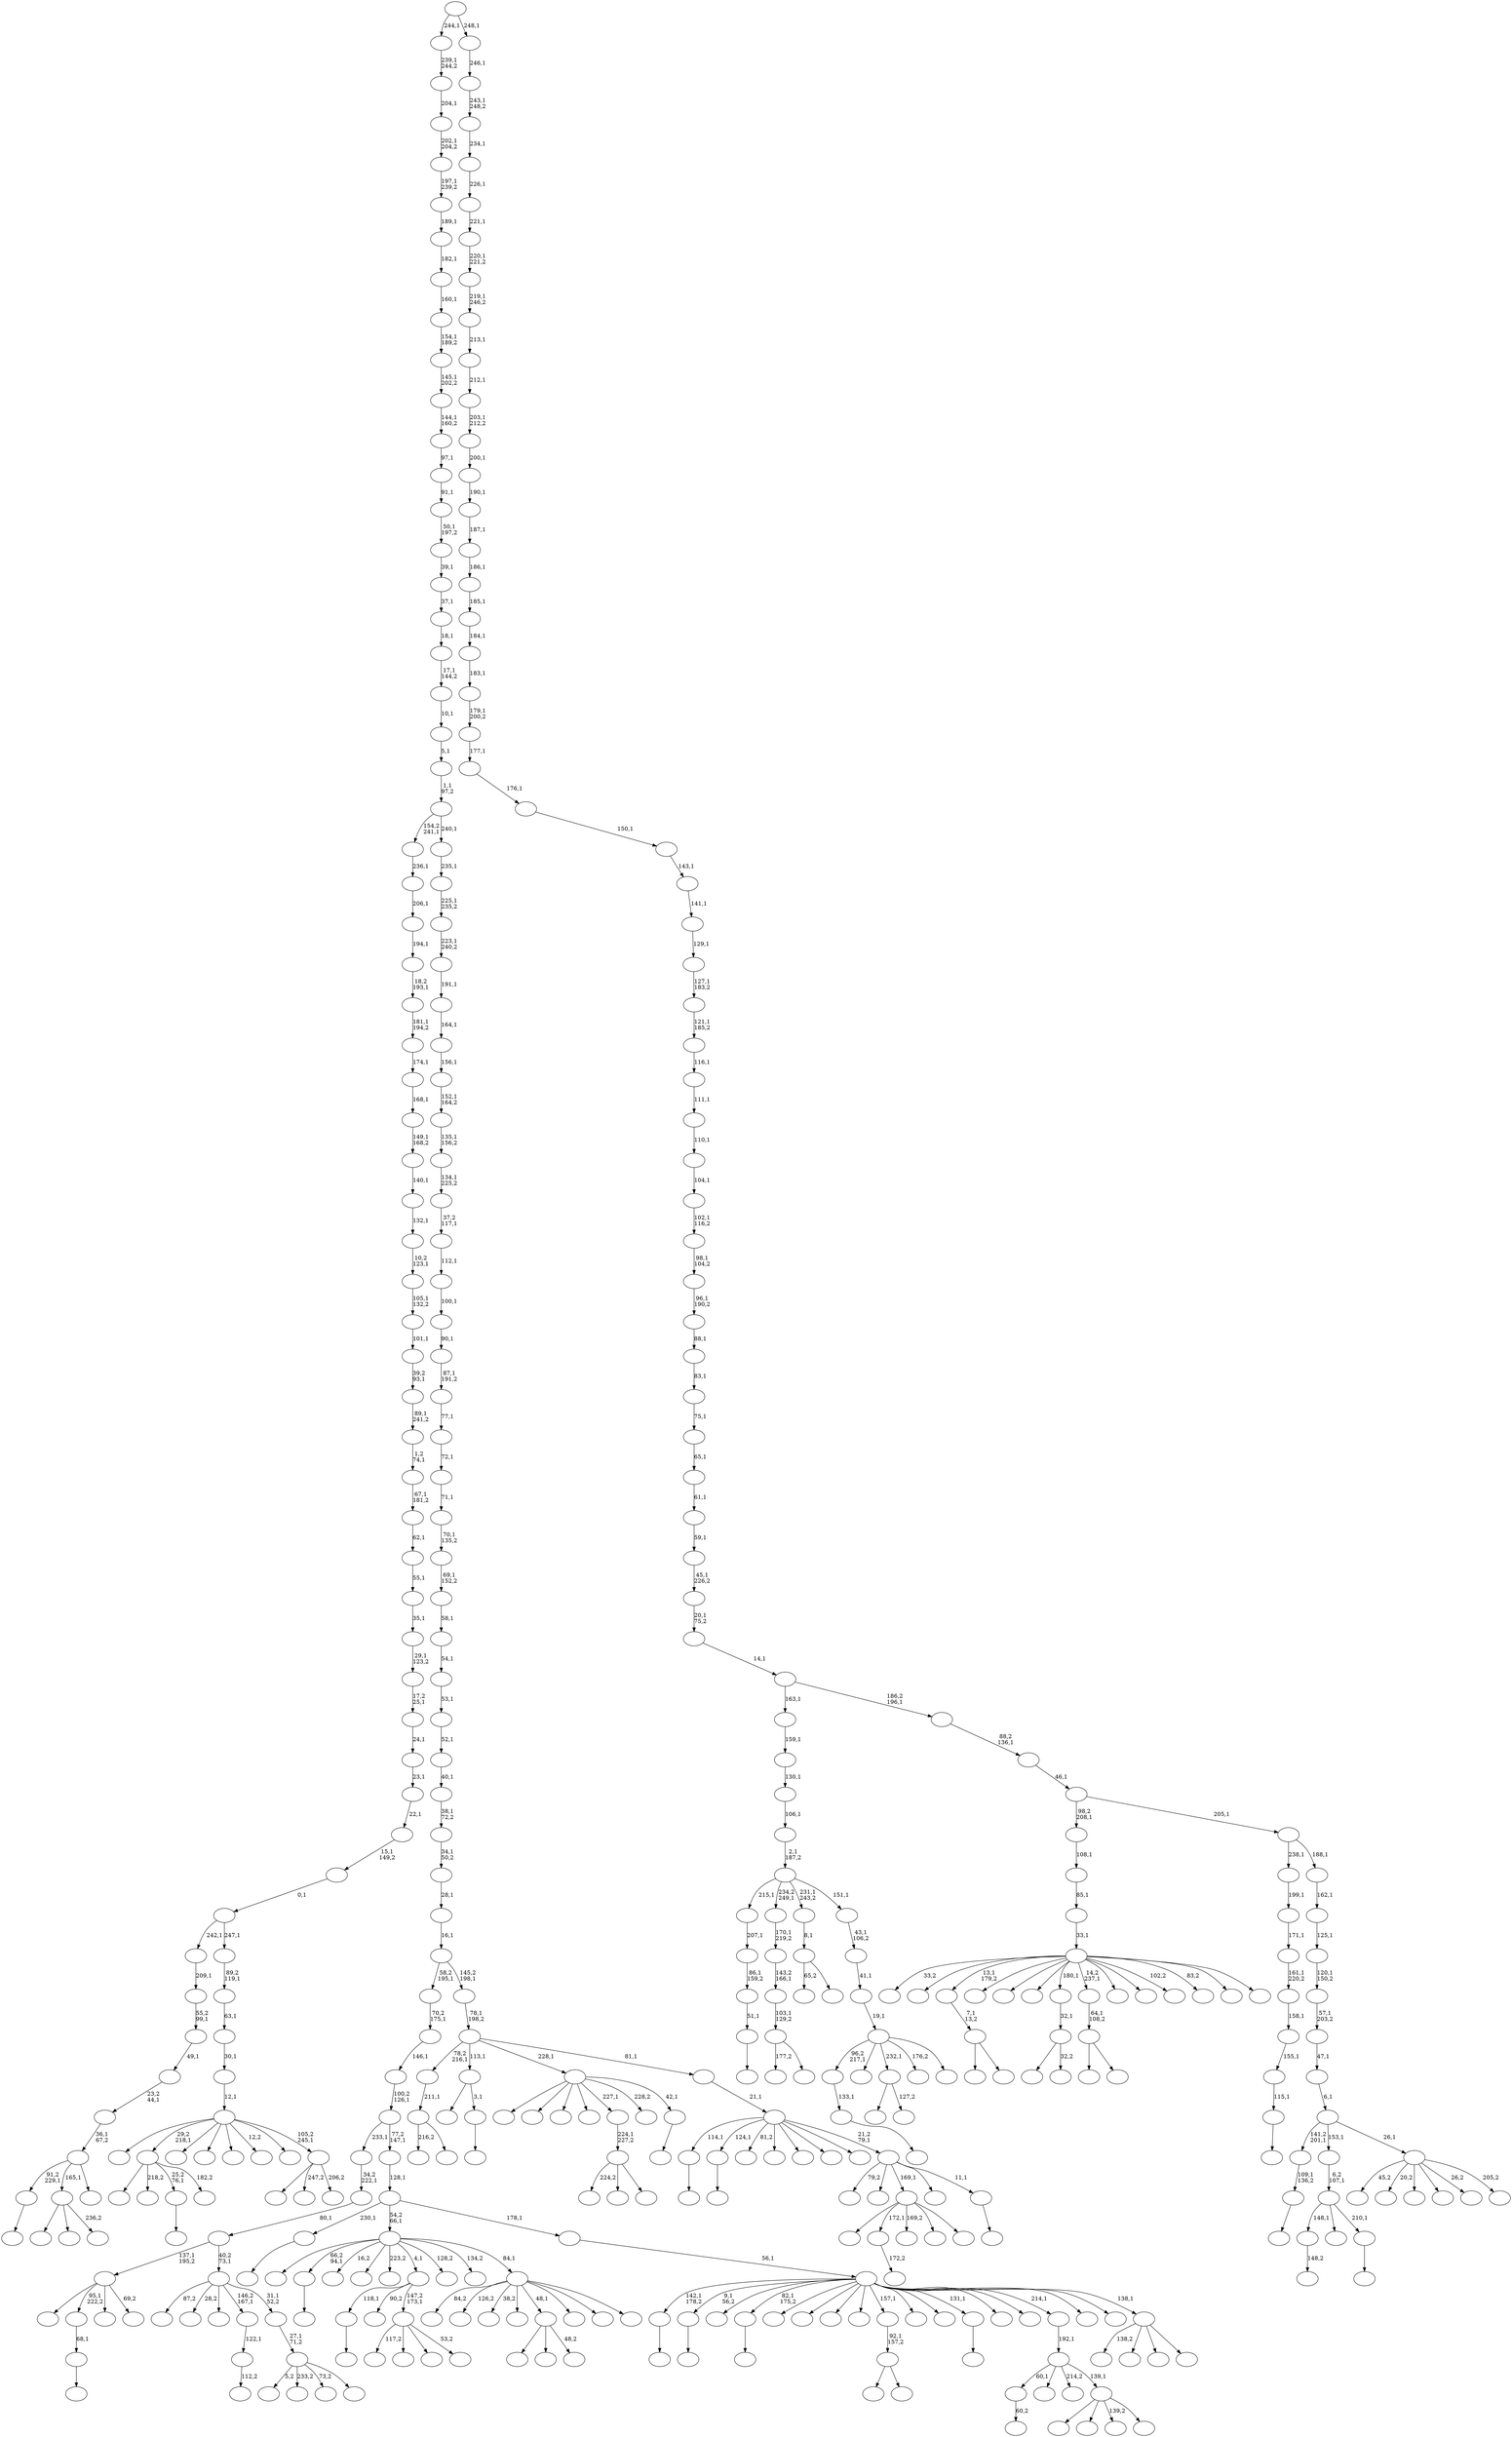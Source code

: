 digraph T {
	400 [label=""]
	399 [label=""]
	398 [label=""]
	397 [label=""]
	396 [label=""]
	395 [label=""]
	394 [label=""]
	393 [label=""]
	392 [label=""]
	391 [label=""]
	390 [label=""]
	389 [label=""]
	388 [label=""]
	387 [label=""]
	386 [label=""]
	385 [label=""]
	384 [label=""]
	383 [label=""]
	382 [label=""]
	381 [label=""]
	380 [label=""]
	379 [label=""]
	378 [label=""]
	377 [label=""]
	376 [label=""]
	375 [label=""]
	374 [label=""]
	373 [label=""]
	372 [label=""]
	371 [label=""]
	370 [label=""]
	369 [label=""]
	368 [label=""]
	367 [label=""]
	366 [label=""]
	365 [label=""]
	364 [label=""]
	363 [label=""]
	362 [label=""]
	361 [label=""]
	360 [label=""]
	359 [label=""]
	358 [label=""]
	357 [label=""]
	356 [label=""]
	355 [label=""]
	354 [label=""]
	353 [label=""]
	352 [label=""]
	351 [label=""]
	350 [label=""]
	349 [label=""]
	348 [label=""]
	347 [label=""]
	346 [label=""]
	345 [label=""]
	344 [label=""]
	343 [label=""]
	342 [label=""]
	341 [label=""]
	340 [label=""]
	339 [label=""]
	338 [label=""]
	337 [label=""]
	336 [label=""]
	335 [label=""]
	334 [label=""]
	333 [label=""]
	332 [label=""]
	331 [label=""]
	330 [label=""]
	329 [label=""]
	328 [label=""]
	327 [label=""]
	326 [label=""]
	325 [label=""]
	324 [label=""]
	323 [label=""]
	322 [label=""]
	321 [label=""]
	320 [label=""]
	319 [label=""]
	318 [label=""]
	317 [label=""]
	316 [label=""]
	315 [label=""]
	314 [label=""]
	313 [label=""]
	312 [label=""]
	311 [label=""]
	310 [label=""]
	309 [label=""]
	308 [label=""]
	307 [label=""]
	306 [label=""]
	305 [label=""]
	304 [label=""]
	303 [label=""]
	302 [label=""]
	301 [label=""]
	300 [label=""]
	299 [label=""]
	298 [label=""]
	297 [label=""]
	296 [label=""]
	295 [label=""]
	294 [label=""]
	293 [label=""]
	292 [label=""]
	291 [label=""]
	290 [label=""]
	289 [label=""]
	288 [label=""]
	287 [label=""]
	286 [label=""]
	285 [label=""]
	284 [label=""]
	283 [label=""]
	282 [label=""]
	281 [label=""]
	280 [label=""]
	279 [label=""]
	278 [label=""]
	277 [label=""]
	276 [label=""]
	275 [label=""]
	274 [label=""]
	273 [label=""]
	272 [label=""]
	271 [label=""]
	270 [label=""]
	269 [label=""]
	268 [label=""]
	267 [label=""]
	266 [label=""]
	265 [label=""]
	264 [label=""]
	263 [label=""]
	262 [label=""]
	261 [label=""]
	260 [label=""]
	259 [label=""]
	258 [label=""]
	257 [label=""]
	256 [label=""]
	255 [label=""]
	254 [label=""]
	253 [label=""]
	252 [label=""]
	251 [label=""]
	250 [label=""]
	249 [label=""]
	248 [label=""]
	247 [label=""]
	246 [label=""]
	245 [label=""]
	244 [label=""]
	243 [label=""]
	242 [label=""]
	241 [label=""]
	240 [label=""]
	239 [label=""]
	238 [label=""]
	237 [label=""]
	236 [label=""]
	235 [label=""]
	234 [label=""]
	233 [label=""]
	232 [label=""]
	231 [label=""]
	230 [label=""]
	229 [label=""]
	228 [label=""]
	227 [label=""]
	226 [label=""]
	225 [label=""]
	224 [label=""]
	223 [label=""]
	222 [label=""]
	221 [label=""]
	220 [label=""]
	219 [label=""]
	218 [label=""]
	217 [label=""]
	216 [label=""]
	215 [label=""]
	214 [label=""]
	213 [label=""]
	212 [label=""]
	211 [label=""]
	210 [label=""]
	209 [label=""]
	208 [label=""]
	207 [label=""]
	206 [label=""]
	205 [label=""]
	204 [label=""]
	203 [label=""]
	202 [label=""]
	201 [label=""]
	200 [label=""]
	199 [label=""]
	198 [label=""]
	197 [label=""]
	196 [label=""]
	195 [label=""]
	194 [label=""]
	193 [label=""]
	192 [label=""]
	191 [label=""]
	190 [label=""]
	189 [label=""]
	188 [label=""]
	187 [label=""]
	186 [label=""]
	185 [label=""]
	184 [label=""]
	183 [label=""]
	182 [label=""]
	181 [label=""]
	180 [label=""]
	179 [label=""]
	178 [label=""]
	177 [label=""]
	176 [label=""]
	175 [label=""]
	174 [label=""]
	173 [label=""]
	172 [label=""]
	171 [label=""]
	170 [label=""]
	169 [label=""]
	168 [label=""]
	167 [label=""]
	166 [label=""]
	165 [label=""]
	164 [label=""]
	163 [label=""]
	162 [label=""]
	161 [label=""]
	160 [label=""]
	159 [label=""]
	158 [label=""]
	157 [label=""]
	156 [label=""]
	155 [label=""]
	154 [label=""]
	153 [label=""]
	152 [label=""]
	151 [label=""]
	150 [label=""]
	149 [label=""]
	148 [label=""]
	147 [label=""]
	146 [label=""]
	145 [label=""]
	144 [label=""]
	143 [label=""]
	142 [label=""]
	141 [label=""]
	140 [label=""]
	139 [label=""]
	138 [label=""]
	137 [label=""]
	136 [label=""]
	135 [label=""]
	134 [label=""]
	133 [label=""]
	132 [label=""]
	131 [label=""]
	130 [label=""]
	129 [label=""]
	128 [label=""]
	127 [label=""]
	126 [label=""]
	125 [label=""]
	124 [label=""]
	123 [label=""]
	122 [label=""]
	121 [label=""]
	120 [label=""]
	119 [label=""]
	118 [label=""]
	117 [label=""]
	116 [label=""]
	115 [label=""]
	114 [label=""]
	113 [label=""]
	112 [label=""]
	111 [label=""]
	110 [label=""]
	109 [label=""]
	108 [label=""]
	107 [label=""]
	106 [label=""]
	105 [label=""]
	104 [label=""]
	103 [label=""]
	102 [label=""]
	101 [label=""]
	100 [label=""]
	99 [label=""]
	98 [label=""]
	97 [label=""]
	96 [label=""]
	95 [label=""]
	94 [label=""]
	93 [label=""]
	92 [label=""]
	91 [label=""]
	90 [label=""]
	89 [label=""]
	88 [label=""]
	87 [label=""]
	86 [label=""]
	85 [label=""]
	84 [label=""]
	83 [label=""]
	82 [label=""]
	81 [label=""]
	80 [label=""]
	79 [label=""]
	78 [label=""]
	77 [label=""]
	76 [label=""]
	75 [label=""]
	74 [label=""]
	73 [label=""]
	72 [label=""]
	71 [label=""]
	70 [label=""]
	69 [label=""]
	68 [label=""]
	67 [label=""]
	66 [label=""]
	65 [label=""]
	64 [label=""]
	63 [label=""]
	62 [label=""]
	61 [label=""]
	60 [label=""]
	59 [label=""]
	58 [label=""]
	57 [label=""]
	56 [label=""]
	55 [label=""]
	54 [label=""]
	53 [label=""]
	52 [label=""]
	51 [label=""]
	50 [label=""]
	49 [label=""]
	48 [label=""]
	47 [label=""]
	46 [label=""]
	45 [label=""]
	44 [label=""]
	43 [label=""]
	42 [label=""]
	41 [label=""]
	40 [label=""]
	39 [label=""]
	38 [label=""]
	37 [label=""]
	36 [label=""]
	35 [label=""]
	34 [label=""]
	33 [label=""]
	32 [label=""]
	31 [label=""]
	30 [label=""]
	29 [label=""]
	28 [label=""]
	27 [label=""]
	26 [label=""]
	25 [label=""]
	24 [label=""]
	23 [label=""]
	22 [label=""]
	21 [label=""]
	20 [label=""]
	19 [label=""]
	18 [label=""]
	17 [label=""]
	16 [label=""]
	15 [label=""]
	14 [label=""]
	13 [label=""]
	12 [label=""]
	11 [label=""]
	10 [label=""]
	9 [label=""]
	8 [label=""]
	7 [label=""]
	6 [label=""]
	5 [label=""]
	4 [label=""]
	3 [label=""]
	2 [label=""]
	1 [label=""]
	0 [label=""]
	399 -> 400 [label=""]
	397 -> 398 [label=""]
	396 -> 397 [label="51,1"]
	395 -> 396 [label="86,1\n159,2"]
	394 -> 395 [label="207,1"]
	386 -> 387 [label="148,2"]
	380 -> 381 [label=""]
	379 -> 380 [label="115,1"]
	378 -> 379 [label="155,1"]
	377 -> 378 [label="158,1"]
	376 -> 377 [label="161,1\n220,2"]
	375 -> 376 [label="171,1"]
	374 -> 375 [label="199,1"]
	372 -> 383 [label=""]
	372 -> 373 [label=""]
	371 -> 372 [label="7,1\n13,2"]
	369 -> 370 [label=""]
	366 -> 367 [label="60,2"]
	363 -> 364 [label=""]
	360 -> 361 [label=""]
	345 -> 346 [label=""]
	343 -> 344 [label=""]
	341 -> 342 [label=""]
	337 -> 338 [label=""]
	336 -> 337 [label="68,1"]
	333 -> 334 [label=""]
	332 -> 333 [label="109,1\n136,2"]
	330 -> 331 [label=""]
	320 -> 321 [label=""]
	317 -> 392 [label=""]
	317 -> 365 [label=""]
	317 -> 318 [label="236,2"]
	303 -> 360 [label="91,2\n229,1"]
	303 -> 317 [label="165,1"]
	303 -> 304 [label=""]
	302 -> 303 [label="36,1\n67,2"]
	301 -> 302 [label="23,2\n44,1"]
	300 -> 301 [label="49,1"]
	299 -> 300 [label="55,2\n99,1"]
	298 -> 299 [label="209,1"]
	296 -> 297 [label="172,2"]
	294 -> 295 [label=""]
	293 -> 294 [label="133,1"]
	287 -> 384 [label="177,2"]
	287 -> 288 [label=""]
	286 -> 287 [label="103,1\n129,2"]
	285 -> 286 [label="143,2\n166,1"]
	284 -> 285 [label="170,1\n219,2"]
	276 -> 357 [label=""]
	276 -> 277 [label="32,2"]
	275 -> 276 [label="32,1"]
	273 -> 307 [label=""]
	273 -> 274 [label=""]
	272 -> 273 [label="92,1\n157,2"]
	270 -> 390 [label="65,2"]
	270 -> 271 [label=""]
	269 -> 270 [label="8,1"]
	267 -> 385 [label="224,2"]
	267 -> 326 [label=""]
	267 -> 268 [label=""]
	266 -> 267 [label="224,1\n227,2"]
	263 -> 352 [label="117,2"]
	263 -> 349 [label=""]
	263 -> 280 [label=""]
	263 -> 264 [label="53,2"]
	262 -> 343 [label="118,1"]
	262 -> 315 [label="90,2"]
	262 -> 263 [label="147,2\n173,1"]
	260 -> 348 [label=""]
	260 -> 328 [label="218,2"]
	260 -> 320 [label="25,2\n76,1"]
	260 -> 261 [label="182,2"]
	250 -> 309 [label=""]
	250 -> 251 [label=""]
	249 -> 250 [label="64,1\n108,2"]
	247 -> 248 [label="112,2"]
	246 -> 247 [label="122,1"]
	242 -> 312 [label="216,2"]
	242 -> 243 [label=""]
	241 -> 242 [label="211,1"]
	234 -> 235 [label=""]
	232 -> 351 [label=""]
	232 -> 347 [label=""]
	232 -> 233 [label="48,2"]
	230 -> 368 [label=""]
	230 -> 296 [label="172,1"]
	230 -> 291 [label="169,2"]
	230 -> 259 [label=""]
	230 -> 231 [label=""]
	226 -> 313 [label=""]
	226 -> 227 [label="127,2"]
	219 -> 220 [label=""]
	218 -> 329 [label=""]
	218 -> 219 [label="3,1"]
	214 -> 355 [label=""]
	214 -> 336 [label="95,1\n222,2"]
	214 -> 281 [label=""]
	214 -> 215 [label="69,2"]
	209 -> 210 [label=""]
	203 -> 255 [label="5,2"]
	203 -> 223 [label="233,2"]
	203 -> 207 [label="73,2"]
	203 -> 204 [label=""]
	202 -> 203 [label="27,1\n71,2"]
	201 -> 340 [label="87,2"]
	201 -> 258 [label="28,2"]
	201 -> 252 [label=""]
	201 -> 246 [label="146,2\n167,1"]
	201 -> 202 [label="31,1\n52,2"]
	200 -> 214 [label="137,1\n195,2"]
	200 -> 201 [label="40,2\n73,1"]
	199 -> 200 [label="80,1"]
	198 -> 199 [label="34,2\n222,1"]
	195 -> 196 [label=""]
	194 -> 386 [label="148,1"]
	194 -> 314 [label=""]
	194 -> 195 [label="210,1"]
	193 -> 194 [label="6,2\n107,1"]
	188 -> 189 [label=""]
	187 -> 362 [label=""]
	187 -> 354 [label=""]
	187 -> 350 [label=""]
	187 -> 324 [label=""]
	187 -> 266 [label="227,1"]
	187 -> 206 [label="228,2"]
	187 -> 188 [label="42,1"]
	184 -> 293 [label="96,2\n217,1"]
	184 -> 283 [label=""]
	184 -> 226 [label="232,1"]
	184 -> 217 [label="176,2"]
	184 -> 185 [label=""]
	183 -> 184 [label="19,1"]
	182 -> 183 [label="41,1"]
	181 -> 182 [label="43,1\n106,2"]
	180 -> 394 [label="215,1"]
	180 -> 284 [label="234,2\n249,1"]
	180 -> 269 [label="231,1\n243,2"]
	180 -> 181 [label="151,1"]
	179 -> 180 [label="2,1\n187,2"]
	178 -> 179 [label="106,1"]
	177 -> 178 [label="130,1"]
	176 -> 177 [label="159,1"]
	174 -> 389 [label=""]
	174 -> 359 [label=""]
	174 -> 278 [label="139,2"]
	174 -> 175 [label=""]
	173 -> 366 [label="60,1"]
	173 -> 358 [label=""]
	173 -> 254 [label="214,2"]
	173 -> 174 [label="139,1"]
	172 -> 173 [label="192,1"]
	168 -> 391 [label="33,2"]
	168 -> 388 [label=""]
	168 -> 371 [label="13,1\n179,2"]
	168 -> 335 [label=""]
	168 -> 323 [label=""]
	168 -> 310 [label=""]
	168 -> 275 [label="180,1"]
	168 -> 249 [label="14,2\n237,1"]
	168 -> 239 [label=""]
	168 -> 237 [label=""]
	168 -> 229 [label="102,2"]
	168 -> 225 [label="83,2"]
	168 -> 221 [label=""]
	168 -> 169 [label=""]
	167 -> 168 [label="33,1"]
	166 -> 167 [label="85,1"]
	165 -> 166 [label="108,1"]
	161 -> 327 [label="84,2"]
	161 -> 319 [label="126,2"]
	161 -> 292 [label="38,2"]
	161 -> 265 [label=""]
	161 -> 232 [label="48,1"]
	161 -> 222 [label=""]
	161 -> 171 [label=""]
	161 -> 162 [label=""]
	160 -> 353 [label=""]
	160 -> 345 [label="66,2\n94,1"]
	160 -> 339 [label="16,2"]
	160 -> 325 [label=""]
	160 -> 305 [label="223,2"]
	160 -> 262 [label="4,1"]
	160 -> 240 [label="128,2"]
	160 -> 190 [label="134,2"]
	160 -> 161 [label="84,1"]
	158 -> 393 [label=""]
	158 -> 290 [label="247,2"]
	158 -> 159 [label="206,2"]
	157 -> 311 [label=""]
	157 -> 260 [label="29,2\n218,1"]
	157 -> 257 [label=""]
	157 -> 245 [label=""]
	157 -> 212 [label=""]
	157 -> 205 [label="12,2"]
	157 -> 186 [label=""]
	157 -> 158 [label="105,2\n245,1"]
	156 -> 157 [label="12,1"]
	155 -> 156 [label="30,1"]
	154 -> 155 [label="63,1"]
	153 -> 154 [label="89,2\n119,1"]
	152 -> 298 [label="242,1"]
	152 -> 153 [label="247,1"]
	151 -> 152 [label="0,1"]
	150 -> 151 [label="15,1\n149,2"]
	149 -> 150 [label="22,1"]
	148 -> 149 [label="23,1"]
	147 -> 148 [label="24,1"]
	146 -> 147 [label="17,2\n25,1"]
	145 -> 146 [label="29,1\n123,2"]
	144 -> 145 [label="35,1"]
	143 -> 144 [label="55,1"]
	142 -> 143 [label="62,1"]
	141 -> 142 [label="67,1\n181,2"]
	140 -> 141 [label="1,2\n74,1"]
	139 -> 140 [label="89,1\n241,2"]
	138 -> 139 [label="39,2\n93,1"]
	137 -> 138 [label="101,1"]
	136 -> 137 [label="105,1\n132,2"]
	135 -> 136 [label="10,2\n123,1"]
	134 -> 135 [label="132,1"]
	133 -> 134 [label="140,1"]
	132 -> 133 [label="149,1\n168,2"]
	131 -> 132 [label="168,1"]
	130 -> 131 [label="174,1"]
	129 -> 130 [label="181,1\n194,2"]
	128 -> 129 [label="18,2\n193,1"]
	127 -> 128 [label="194,1"]
	126 -> 127 [label="206,1"]
	125 -> 126 [label="236,1"]
	122 -> 306 [label="138,2"]
	122 -> 224 [label=""]
	122 -> 213 [label=""]
	122 -> 123 [label=""]
	121 -> 399 [label="142,1\n178,2"]
	121 -> 369 [label="9,1\n56,2"]
	121 -> 356 [label=""]
	121 -> 330 [label="82,1\n175,2"]
	121 -> 322 [label=""]
	121 -> 316 [label=""]
	121 -> 308 [label=""]
	121 -> 279 [label=""]
	121 -> 272 [label="157,1"]
	121 -> 238 [label=""]
	121 -> 216 [label=""]
	121 -> 209 [label="131,1"]
	121 -> 197 [label=""]
	121 -> 191 [label=""]
	121 -> 172 [label="214,1"]
	121 -> 163 [label=""]
	121 -> 124 [label=""]
	121 -> 122 [label="138,1"]
	120 -> 121 [label="56,1"]
	119 -> 234 [label="230,1"]
	119 -> 160 [label="54,2\n66,1"]
	119 -> 120 [label="178,1"]
	118 -> 119 [label="128,1"]
	117 -> 198 [label="233,1"]
	117 -> 118 [label="77,2\n147,1"]
	116 -> 117 [label="100,2\n126,1"]
	115 -> 116 [label="146,1"]
	114 -> 115 [label="70,2\n175,1"]
	112 -> 113 [label=""]
	111 -> 289 [label="79,2"]
	111 -> 282 [label=""]
	111 -> 230 [label="169,1"]
	111 -> 208 [label=""]
	111 -> 112 [label="11,1"]
	110 -> 363 [label="114,1"]
	110 -> 341 [label="124,1"]
	110 -> 244 [label="81,2"]
	110 -> 228 [label=""]
	110 -> 211 [label=""]
	110 -> 170 [label=""]
	110 -> 164 [label=""]
	110 -> 111 [label="21,2\n79,1"]
	109 -> 110 [label="21,1"]
	108 -> 241 [label="78,2\n216,1"]
	108 -> 218 [label="113,1"]
	108 -> 187 [label="228,1"]
	108 -> 109 [label="81,1"]
	107 -> 108 [label="78,1\n198,2"]
	106 -> 114 [label="58,2\n195,1"]
	106 -> 107 [label="145,2\n198,1"]
	105 -> 106 [label="16,1"]
	104 -> 105 [label="28,1"]
	103 -> 104 [label="34,1\n50,2"]
	102 -> 103 [label="38,1\n72,2"]
	101 -> 102 [label="40,1"]
	100 -> 101 [label="52,1"]
	99 -> 100 [label="53,1"]
	98 -> 99 [label="54,1"]
	97 -> 98 [label="58,1"]
	96 -> 97 [label="69,1\n152,2"]
	95 -> 96 [label="70,1\n135,2"]
	94 -> 95 [label="71,1"]
	93 -> 94 [label="72,1"]
	92 -> 93 [label="77,1"]
	91 -> 92 [label="87,1\n191,2"]
	90 -> 91 [label="90,1"]
	89 -> 90 [label="100,1"]
	88 -> 89 [label="112,1"]
	87 -> 88 [label="37,2\n117,1"]
	86 -> 87 [label="134,1\n225,2"]
	85 -> 86 [label="135,1\n156,2"]
	84 -> 85 [label="152,1\n164,2"]
	83 -> 84 [label="156,1"]
	82 -> 83 [label="164,1"]
	81 -> 82 [label="191,1"]
	80 -> 81 [label="223,1\n240,2"]
	79 -> 80 [label="225,1\n235,2"]
	78 -> 79 [label="235,1"]
	77 -> 125 [label="154,2\n241,1"]
	77 -> 78 [label="240,1"]
	76 -> 77 [label="1,1\n97,2"]
	75 -> 76 [label="5,1"]
	74 -> 75 [label="10,1"]
	73 -> 74 [label="17,1\n144,2"]
	72 -> 73 [label="18,1"]
	71 -> 72 [label="37,1"]
	70 -> 71 [label="39,1"]
	69 -> 70 [label="50,1\n197,2"]
	68 -> 69 [label="91,1"]
	67 -> 68 [label="97,1"]
	66 -> 67 [label="144,1\n160,2"]
	65 -> 66 [label="145,1\n202,2"]
	64 -> 65 [label="154,1\n189,2"]
	63 -> 64 [label="160,1"]
	62 -> 63 [label="182,1"]
	61 -> 62 [label="189,1"]
	60 -> 61 [label="197,1\n239,2"]
	59 -> 60 [label="202,1\n204,2"]
	58 -> 59 [label="204,1"]
	57 -> 58 [label="239,1\n244,2"]
	55 -> 382 [label="45,2"]
	55 -> 256 [label="20,2"]
	55 -> 253 [label=""]
	55 -> 236 [label=""]
	55 -> 192 [label="26,2"]
	55 -> 56 [label="205,2"]
	54 -> 332 [label="141,2\n201,1"]
	54 -> 193 [label="153,1"]
	54 -> 55 [label="26,1"]
	53 -> 54 [label="6,1"]
	52 -> 53 [label="47,1"]
	51 -> 52 [label="57,1\n203,2"]
	50 -> 51 [label="120,1\n150,2"]
	49 -> 50 [label="125,1"]
	48 -> 49 [label="162,1"]
	47 -> 374 [label="238,1"]
	47 -> 48 [label="188,1"]
	46 -> 165 [label="98,2\n208,1"]
	46 -> 47 [label="205,1"]
	45 -> 46 [label="46,1"]
	44 -> 45 [label="88,2\n136,1"]
	43 -> 176 [label="163,1"]
	43 -> 44 [label="186,2\n196,1"]
	42 -> 43 [label="14,1"]
	41 -> 42 [label="20,1\n75,2"]
	40 -> 41 [label="45,1\n226,2"]
	39 -> 40 [label="59,1"]
	38 -> 39 [label="61,1"]
	37 -> 38 [label="65,1"]
	36 -> 37 [label="75,1"]
	35 -> 36 [label="83,1"]
	34 -> 35 [label="88,1"]
	33 -> 34 [label="96,1\n190,2"]
	32 -> 33 [label="98,1\n104,2"]
	31 -> 32 [label="102,1\n116,2"]
	30 -> 31 [label="104,1"]
	29 -> 30 [label="110,1"]
	28 -> 29 [label="111,1"]
	27 -> 28 [label="116,1"]
	26 -> 27 [label="121,1\n185,2"]
	25 -> 26 [label="127,1\n183,2"]
	24 -> 25 [label="129,1"]
	23 -> 24 [label="141,1"]
	22 -> 23 [label="143,1"]
	21 -> 22 [label="150,1"]
	20 -> 21 [label="176,1"]
	19 -> 20 [label="177,1"]
	18 -> 19 [label="179,1\n200,2"]
	17 -> 18 [label="183,1"]
	16 -> 17 [label="184,1"]
	15 -> 16 [label="185,1"]
	14 -> 15 [label="186,1"]
	13 -> 14 [label="187,1"]
	12 -> 13 [label="190,1"]
	11 -> 12 [label="200,1"]
	10 -> 11 [label="203,1\n212,2"]
	9 -> 10 [label="212,1"]
	8 -> 9 [label="213,1"]
	7 -> 8 [label="219,1\n246,2"]
	6 -> 7 [label="220,1\n221,2"]
	5 -> 6 [label="221,1"]
	4 -> 5 [label="226,1"]
	3 -> 4 [label="234,1"]
	2 -> 3 [label="243,1\n248,2"]
	1 -> 2 [label="246,1"]
	0 -> 57 [label="244,1"]
	0 -> 1 [label="248,1"]
}
